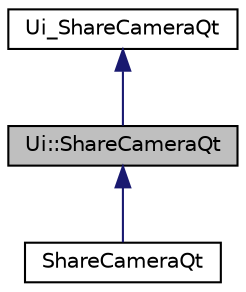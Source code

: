 digraph "Ui::ShareCameraQt"
{
  edge [fontname="Helvetica",fontsize="10",labelfontname="Helvetica",labelfontsize="10"];
  node [fontname="Helvetica",fontsize="10",shape=record];
  Node1 [label="Ui::ShareCameraQt",height=0.2,width=0.4,color="black", fillcolor="grey75", style="filled" fontcolor="black"];
  Node2 -> Node1 [dir="back",color="midnightblue",fontsize="10",style="solid",fontname="Helvetica"];
  Node2 [label="Ui_ShareCameraQt",height=0.2,width=0.4,color="black", fillcolor="white", style="filled",URL="$class_ui___share_camera_qt.html"];
  Node1 -> Node3 [dir="back",color="midnightblue",fontsize="10",style="solid",fontname="Helvetica"];
  Node3 [label="ShareCameraQt",height=0.2,width=0.4,color="black", fillcolor="white", style="filled",URL="$class_share_camera_qt.html"];
}
